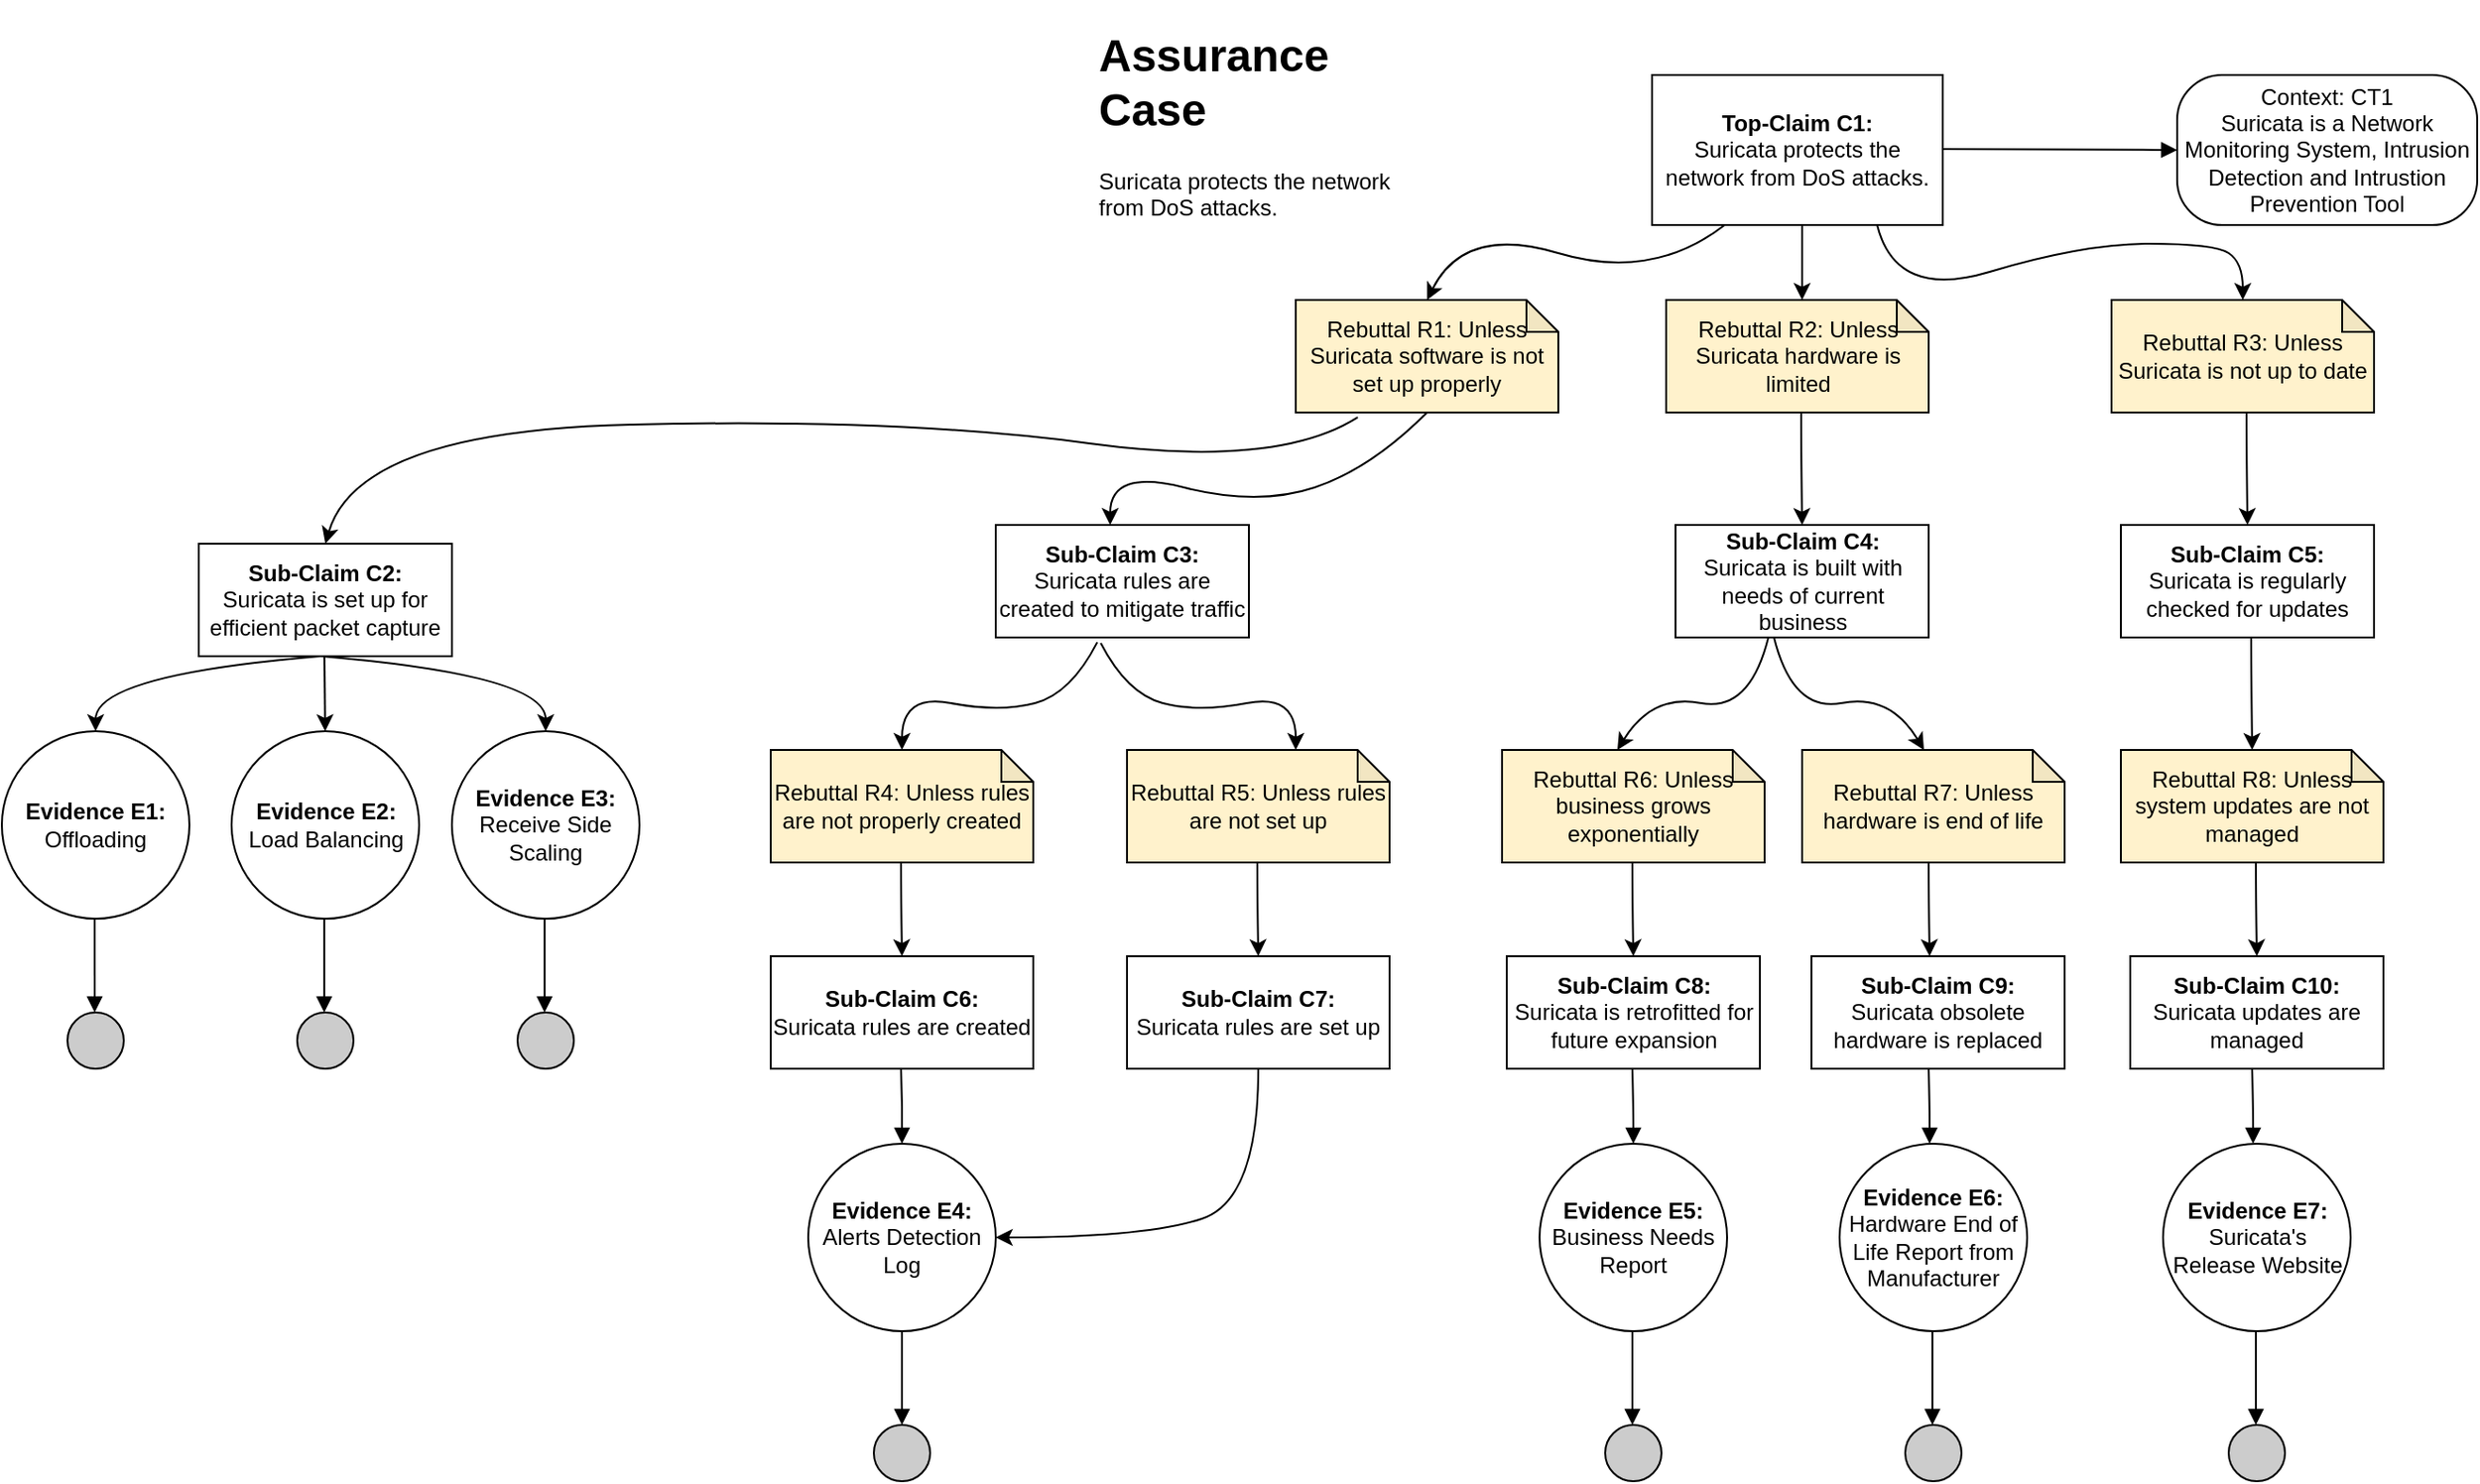 <mxfile version="24.7.17">
  <diagram name="Page-1" id="eh0xHPyXgeDAXax65Qsj">
    <mxGraphModel dx="2537" dy="878" grid="1" gridSize="10" guides="1" tooltips="1" connect="1" arrows="1" fold="1" page="1" pageScale="1" pageWidth="850" pageHeight="1100" math="0" shadow="0">
      <root>
        <mxCell id="0" />
        <mxCell id="1" parent="0" />
        <mxCell id="dZU5WLQ4Yzbyd16j06jQ-1" value="&lt;h1&gt;Assurance Case&lt;/h1&gt;&lt;p&gt;Suricata protects the network from DoS attacks.&lt;/p&gt;" style="text;html=1;strokeColor=none;fillColor=none;spacing=5;spacingTop=-20;whiteSpace=wrap;overflow=hidden;rounded=0;" vertex="1" parent="1">
          <mxGeometry x="20" y="20" width="190" height="150" as="geometry" />
        </mxCell>
        <mxCell id="dZU5WLQ4Yzbyd16j06jQ-2" value="&lt;b&gt;Top-Claim C1:&lt;br&gt;&lt;/b&gt;&lt;span style=&quot;text-align: left;&quot;&gt;Suricata protects the network from DoS attacks.&lt;/span&gt;" style="rounded=0;whiteSpace=wrap;html=1;" vertex="1" parent="1">
          <mxGeometry x="320" y="50" width="155" height="80" as="geometry" />
        </mxCell>
        <mxCell id="dZU5WLQ4Yzbyd16j06jQ-3" value="Context: CT1&lt;br&gt;Suricata is a Network Monitoring System, Intrusion Detection and Intrustion Prevention Tool" style="rounded=1;whiteSpace=wrap;html=1;arcSize=30;" vertex="1" parent="1">
          <mxGeometry x="600" y="50" width="160" height="80" as="geometry" />
        </mxCell>
        <mxCell id="dZU5WLQ4Yzbyd16j06jQ-4" style="edgeStyle=orthogonalEdgeStyle;rounded=0;orthogonalLoop=1;jettySize=auto;html=1;exitX=1;exitY=0.5;exitDx=0;exitDy=0;entryX=0;entryY=0.5;entryDx=0;entryDy=0;endArrow=block;endFill=1;" edge="1" parent="1" target="dZU5WLQ4Yzbyd16j06jQ-3">
          <mxGeometry relative="1" as="geometry">
            <mxPoint x="475" y="89.5" as="sourcePoint" />
            <mxPoint x="580" y="89.5" as="targetPoint" />
          </mxGeometry>
        </mxCell>
        <mxCell id="dZU5WLQ4Yzbyd16j06jQ-6" value="Rebuttal R1: Unless Suricata software is not set up properly" style="shape=note;whiteSpace=wrap;html=1;backgroundOutline=1;darkOpacity=0.05;size=17;fillColor=#FFF2CC;" vertex="1" parent="1">
          <mxGeometry x="130" y="170" width="140" height="60" as="geometry" />
        </mxCell>
        <mxCell id="dZU5WLQ4Yzbyd16j06jQ-7" value="Rebuttal R2: Unless Suricata hardware is limited" style="shape=note;whiteSpace=wrap;html=1;backgroundOutline=1;darkOpacity=0.05;size=17;fillColor=#FFF2CC;" vertex="1" parent="1">
          <mxGeometry x="327.5" y="170" width="140" height="60" as="geometry" />
        </mxCell>
        <mxCell id="dZU5WLQ4Yzbyd16j06jQ-8" value="Rebuttal R3: Unless Suricata is not up to date" style="shape=note;whiteSpace=wrap;html=1;backgroundOutline=1;darkOpacity=0.05;size=17;fillColor=#FFF2CC;" vertex="1" parent="1">
          <mxGeometry x="565" y="170" width="140" height="60" as="geometry" />
        </mxCell>
        <mxCell id="dZU5WLQ4Yzbyd16j06jQ-11" value="" style="curved=1;endArrow=classic;html=1;rounded=0;entryX=0.5;entryY=0;entryDx=0;entryDy=0;exitX=0.25;exitY=1;exitDx=0;exitDy=0;entryPerimeter=0;" edge="1" parent="1" source="dZU5WLQ4Yzbyd16j06jQ-2" target="dZU5WLQ4Yzbyd16j06jQ-6">
          <mxGeometry width="50" height="50" relative="1" as="geometry">
            <mxPoint x="290" y="140" as="sourcePoint" />
            <mxPoint x="270" y="60" as="targetPoint" />
            <Array as="points">
              <mxPoint x="320" y="160" />
              <mxPoint x="220" y="130" />
            </Array>
          </mxGeometry>
        </mxCell>
        <mxCell id="dZU5WLQ4Yzbyd16j06jQ-12" value="" style="curved=1;endArrow=classic;html=1;rounded=0;" edge="1" parent="1">
          <mxGeometry width="50" height="50" relative="1" as="geometry">
            <mxPoint x="400" y="130" as="sourcePoint" />
            <mxPoint x="400" y="170" as="targetPoint" />
            <Array as="points">
              <mxPoint x="400" y="150" />
            </Array>
          </mxGeometry>
        </mxCell>
        <mxCell id="dZU5WLQ4Yzbyd16j06jQ-13" value="" style="curved=1;endArrow=classic;html=1;rounded=0;entryX=0.5;entryY=0;entryDx=0;entryDy=0;exitX=0.25;exitY=1;exitDx=0;exitDy=0;entryPerimeter=0;" edge="1" parent="1" target="dZU5WLQ4Yzbyd16j06jQ-8">
          <mxGeometry width="50" height="50" relative="1" as="geometry">
            <mxPoint x="440" y="130" as="sourcePoint" />
            <mxPoint x="589" y="170" as="targetPoint" />
            <Array as="points">
              <mxPoint x="450" y="170" />
              <mxPoint x="550" y="140" />
              <mxPoint x="620" y="140" />
              <mxPoint x="635" y="150" />
            </Array>
          </mxGeometry>
        </mxCell>
        <mxCell id="dZU5WLQ4Yzbyd16j06jQ-15" value="&lt;b&gt;Sub-Claim C3:&lt;br&gt;&lt;/b&gt;Suricata rules are created to mitigate traffic" style="rounded=0;whiteSpace=wrap;html=1;" vertex="1" parent="1">
          <mxGeometry x="-30" y="290" width="135" height="60" as="geometry" />
        </mxCell>
        <mxCell id="dZU5WLQ4Yzbyd16j06jQ-16" value="" style="curved=1;endArrow=classic;html=1;rounded=0;entryX=0.452;entryY=0;entryDx=0;entryDy=0;exitX=0.5;exitY=1;exitDx=0;exitDy=0;exitPerimeter=0;entryPerimeter=0;" edge="1" parent="1" source="dZU5WLQ4Yzbyd16j06jQ-6" target="dZU5WLQ4Yzbyd16j06jQ-15">
          <mxGeometry width="50" height="50" relative="1" as="geometry">
            <mxPoint x="169" y="250" as="sourcePoint" />
            <mxPoint x="20" y="290" as="targetPoint" />
            <Array as="points">
              <mxPoint x="170" y="260" />
              <mxPoint x="110" y="280" />
              <mxPoint x="31" y="260" />
            </Array>
          </mxGeometry>
        </mxCell>
        <mxCell id="dZU5WLQ4Yzbyd16j06jQ-17" value="Rebuttal R4: Unless rules are not properly created" style="shape=note;whiteSpace=wrap;html=1;backgroundOutline=1;darkOpacity=0.05;size=17;fillColor=#FFF2CC;" vertex="1" parent="1">
          <mxGeometry x="-150" y="410" width="140" height="60" as="geometry" />
        </mxCell>
        <mxCell id="dZU5WLQ4Yzbyd16j06jQ-19" value="Rebuttal R5: Unless rules are not set up" style="shape=note;whiteSpace=wrap;html=1;backgroundOutline=1;darkOpacity=0.05;size=17;fillColor=#FFF2CC;" vertex="1" parent="1">
          <mxGeometry x="40" y="410" width="140" height="60" as="geometry" />
        </mxCell>
        <mxCell id="dZU5WLQ4Yzbyd16j06jQ-21" value="&lt;b&gt;Sub-Claim C6:&lt;br&gt;&lt;/b&gt;Suricata rules are created" style="rounded=0;whiteSpace=wrap;html=1;" vertex="1" parent="1">
          <mxGeometry x="-150" y="520" width="140" height="60" as="geometry" />
        </mxCell>
        <mxCell id="dZU5WLQ4Yzbyd16j06jQ-22" value="&lt;b&gt;Sub-Claim C7:&lt;br&gt;&lt;/b&gt;Suricata rules are set up" style="rounded=0;whiteSpace=wrap;html=1;" vertex="1" parent="1">
          <mxGeometry x="40" y="520" width="140" height="60" as="geometry" />
        </mxCell>
        <mxCell id="dZU5WLQ4Yzbyd16j06jQ-23" value="" style="curved=1;endArrow=classic;html=1;rounded=0;entryX=0.5;entryY=0;entryDx=0;entryDy=0;" edge="1" parent="1" target="dZU5WLQ4Yzbyd16j06jQ-21">
          <mxGeometry width="50" height="50" relative="1" as="geometry">
            <mxPoint x="-80.5" y="470" as="sourcePoint" />
            <mxPoint x="-80.5" y="510" as="targetPoint" />
            <Array as="points">
              <mxPoint x="-80.5" y="490" />
            </Array>
          </mxGeometry>
        </mxCell>
        <mxCell id="dZU5WLQ4Yzbyd16j06jQ-24" value="" style="curved=1;endArrow=classic;html=1;rounded=0;entryX=0.5;entryY=0;entryDx=0;entryDy=0;" edge="1" parent="1">
          <mxGeometry width="50" height="50" relative="1" as="geometry">
            <mxPoint x="109.5" y="470" as="sourcePoint" />
            <mxPoint x="110" y="520" as="targetPoint" />
            <Array as="points">
              <mxPoint x="109.5" y="490" />
            </Array>
          </mxGeometry>
        </mxCell>
        <mxCell id="dZU5WLQ4Yzbyd16j06jQ-25" value="&lt;b&gt;Sub-Claim C4:&lt;br&gt;&lt;/b&gt;Suricata is built with needs of current business" style="rounded=0;whiteSpace=wrap;html=1;" vertex="1" parent="1">
          <mxGeometry x="332.5" y="290" width="135" height="60" as="geometry" />
        </mxCell>
        <mxCell id="dZU5WLQ4Yzbyd16j06jQ-26" value="" style="curved=1;endArrow=classic;html=1;rounded=0;entryX=0.5;entryY=0;entryDx=0;entryDy=0;" edge="1" parent="1" target="dZU5WLQ4Yzbyd16j06jQ-25">
          <mxGeometry width="50" height="50" relative="1" as="geometry">
            <mxPoint x="399.5" y="230" as="sourcePoint" />
            <mxPoint x="399.5" y="270" as="targetPoint" />
            <Array as="points">
              <mxPoint x="399.5" y="250" />
            </Array>
          </mxGeometry>
        </mxCell>
        <mxCell id="dZU5WLQ4Yzbyd16j06jQ-27" value="&lt;b&gt;Sub-Claim C5:&lt;br&gt;&lt;/b&gt;Suricata is regularly checked for updates" style="rounded=0;whiteSpace=wrap;html=1;" vertex="1" parent="1">
          <mxGeometry x="570" y="290" width="135" height="60" as="geometry" />
        </mxCell>
        <mxCell id="dZU5WLQ4Yzbyd16j06jQ-28" value="Rebuttal R6: Unless business grows exponentially" style="shape=note;whiteSpace=wrap;html=1;backgroundOutline=1;darkOpacity=0.05;size=17;fillColor=#FFF2CC;" vertex="1" parent="1">
          <mxGeometry x="240" y="410" width="140" height="60" as="geometry" />
        </mxCell>
        <mxCell id="dZU5WLQ4Yzbyd16j06jQ-33" value="" style="curved=1;endArrow=classic;html=1;rounded=0;entryX=0;entryY=0;entryDx=61.5;entryDy=0;exitX=0.25;exitY=1;exitDx=0;exitDy=0;entryPerimeter=0;" edge="1" parent="1" target="dZU5WLQ4Yzbyd16j06jQ-28">
          <mxGeometry width="50" height="50" relative="1" as="geometry">
            <mxPoint x="382" y="350" as="sourcePoint" />
            <mxPoint x="320" y="410" as="targetPoint" />
            <Array as="points">
              <mxPoint x="372" y="390" />
              <mxPoint x="320" y="380" />
            </Array>
          </mxGeometry>
        </mxCell>
        <mxCell id="dZU5WLQ4Yzbyd16j06jQ-34" value="" style="curved=1;endArrow=classic;html=1;rounded=0;entryX=0;entryY=0;entryDx=61.5;entryDy=0;exitX=0.25;exitY=1;exitDx=0;exitDy=0;entryPerimeter=0;" edge="1" parent="1">
          <mxGeometry width="50" height="50" relative="1" as="geometry">
            <mxPoint x="385" y="350" as="sourcePoint" />
            <mxPoint x="465" y="410" as="targetPoint" />
            <Array as="points">
              <mxPoint x="395" y="390" />
              <mxPoint x="447" y="380" />
            </Array>
          </mxGeometry>
        </mxCell>
        <mxCell id="dZU5WLQ4Yzbyd16j06jQ-35" value="Rebuttal R7: Unless hardware is end of life" style="shape=note;whiteSpace=wrap;html=1;backgroundOutline=1;darkOpacity=0.05;size=17;fillColor=#FFF2CC;" vertex="1" parent="1">
          <mxGeometry x="400" y="410" width="140" height="60" as="geometry" />
        </mxCell>
        <mxCell id="dZU5WLQ4Yzbyd16j06jQ-36" value="&lt;b&gt;Sub-Claim C8:&lt;br&gt;&lt;/b&gt;Suricata is retrofitted for future expansion" style="rounded=0;whiteSpace=wrap;html=1;" vertex="1" parent="1">
          <mxGeometry x="242.5" y="520" width="135" height="60" as="geometry" />
        </mxCell>
        <mxCell id="dZU5WLQ4Yzbyd16j06jQ-37" value="&lt;b&gt;Sub-Claim C9:&lt;br&gt;&lt;/b&gt;Suricata obsolete hardware is replaced" style="rounded=0;whiteSpace=wrap;html=1;" vertex="1" parent="1">
          <mxGeometry x="405" y="520" width="135" height="60" as="geometry" />
        </mxCell>
        <mxCell id="dZU5WLQ4Yzbyd16j06jQ-38" value="" style="curved=1;endArrow=classic;html=1;rounded=0;entryX=0.5;entryY=0;entryDx=0;entryDy=0;" edge="1" parent="1">
          <mxGeometry width="50" height="50" relative="1" as="geometry">
            <mxPoint x="309.5" y="470" as="sourcePoint" />
            <mxPoint x="310" y="520" as="targetPoint" />
            <Array as="points">
              <mxPoint x="309.5" y="490" />
            </Array>
          </mxGeometry>
        </mxCell>
        <mxCell id="dZU5WLQ4Yzbyd16j06jQ-39" value="" style="curved=1;endArrow=classic;html=1;rounded=0;entryX=0.5;entryY=0;entryDx=0;entryDy=0;" edge="1" parent="1">
          <mxGeometry width="50" height="50" relative="1" as="geometry">
            <mxPoint x="467.5" y="470" as="sourcePoint" />
            <mxPoint x="468" y="520" as="targetPoint" />
            <Array as="points">
              <mxPoint x="467.5" y="490" />
            </Array>
          </mxGeometry>
        </mxCell>
        <mxCell id="dZU5WLQ4Yzbyd16j06jQ-40" value="" style="curved=1;endArrow=classic;html=1;rounded=0;entryX=0.5;entryY=0;entryDx=0;entryDy=0;" edge="1" parent="1">
          <mxGeometry width="50" height="50" relative="1" as="geometry">
            <mxPoint x="637" y="230" as="sourcePoint" />
            <mxPoint x="637.5" y="290" as="targetPoint" />
            <Array as="points">
              <mxPoint x="637" y="250" />
            </Array>
          </mxGeometry>
        </mxCell>
        <mxCell id="dZU5WLQ4Yzbyd16j06jQ-42" style="edgeStyle=orthogonalEdgeStyle;curved=1;rounded=0;orthogonalLoop=1;jettySize=auto;html=1;entryX=0.5;entryY=0;entryDx=0;entryDy=0;endArrow=block;endFill=1;" edge="1" parent="1" target="dZU5WLQ4Yzbyd16j06jQ-43">
          <mxGeometry relative="1" as="geometry">
            <mxPoint x="-80" y="720" as="sourcePoint" />
            <Array as="points">
              <mxPoint x="-80" y="770" />
              <mxPoint x="-80" y="770" />
            </Array>
          </mxGeometry>
        </mxCell>
        <mxCell id="dZU5WLQ4Yzbyd16j06jQ-43" value="" style="ellipse;whiteSpace=wrap;html=1;aspect=fixed;fillColor=#CCCCCC;" vertex="1" parent="1">
          <mxGeometry x="-95" y="770" width="30" height="30" as="geometry" />
        </mxCell>
        <mxCell id="dZU5WLQ4Yzbyd16j06jQ-44" value="&lt;b&gt;Evidence E4:&lt;/b&gt;&lt;br&gt;Alerts Detection Log" style="ellipse;whiteSpace=wrap;html=1;aspect=fixed;fillColor=#ffffff;rounded=0;" vertex="1" parent="1">
          <mxGeometry x="-130" y="620" width="100" height="100" as="geometry" />
        </mxCell>
        <mxCell id="dZU5WLQ4Yzbyd16j06jQ-45" style="edgeStyle=orthogonalEdgeStyle;curved=1;rounded=0;orthogonalLoop=1;jettySize=auto;html=1;entryX=0.5;entryY=0;entryDx=0;entryDy=0;endArrow=block;endFill=1;" edge="1" parent="1" target="dZU5WLQ4Yzbyd16j06jQ-44">
          <mxGeometry relative="1" as="geometry">
            <mxPoint x="-80.5" y="580" as="sourcePoint" />
            <mxPoint x="-80.5" y="610" as="targetPoint" />
            <Array as="points" />
          </mxGeometry>
        </mxCell>
        <mxCell id="dZU5WLQ4Yzbyd16j06jQ-50" value="Rebuttal R8: Unless system updates are not managed" style="shape=note;whiteSpace=wrap;html=1;backgroundOutline=1;darkOpacity=0.05;size=17;fillColor=#FFF2CC;" vertex="1" parent="1">
          <mxGeometry x="570" y="410" width="140" height="60" as="geometry" />
        </mxCell>
        <mxCell id="dZU5WLQ4Yzbyd16j06jQ-51" value="" style="curved=1;endArrow=classic;html=1;rounded=0;entryX=0.5;entryY=0;entryDx=0;entryDy=0;" edge="1" parent="1">
          <mxGeometry width="50" height="50" relative="1" as="geometry">
            <mxPoint x="639.5" y="350" as="sourcePoint" />
            <mxPoint x="640" y="410" as="targetPoint" />
            <Array as="points">
              <mxPoint x="639.5" y="370" />
            </Array>
          </mxGeometry>
        </mxCell>
        <mxCell id="dZU5WLQ4Yzbyd16j06jQ-52" value="&lt;b&gt;Sub-Claim C10:&lt;br&gt;&lt;/b&gt;Suricata updates are managed" style="rounded=0;whiteSpace=wrap;html=1;" vertex="1" parent="1">
          <mxGeometry x="575" y="520" width="135" height="60" as="geometry" />
        </mxCell>
        <mxCell id="dZU5WLQ4Yzbyd16j06jQ-53" value="" style="curved=1;endArrow=classic;html=1;rounded=0;entryX=0.5;entryY=0;entryDx=0;entryDy=0;" edge="1" parent="1">
          <mxGeometry width="50" height="50" relative="1" as="geometry">
            <mxPoint x="642" y="470" as="sourcePoint" />
            <mxPoint x="642.5" y="520" as="targetPoint" />
            <Array as="points">
              <mxPoint x="642" y="490" />
            </Array>
          </mxGeometry>
        </mxCell>
        <mxCell id="dZU5WLQ4Yzbyd16j06jQ-54" value="&lt;b&gt;Evidence E5:&lt;/b&gt;&lt;br&gt;Business Needs Report" style="ellipse;whiteSpace=wrap;html=1;aspect=fixed;fillColor=#ffffff;rounded=0;" vertex="1" parent="1">
          <mxGeometry x="260" y="620" width="100" height="100" as="geometry" />
        </mxCell>
        <mxCell id="dZU5WLQ4Yzbyd16j06jQ-55" style="edgeStyle=orthogonalEdgeStyle;curved=1;rounded=0;orthogonalLoop=1;jettySize=auto;html=1;entryX=0.5;entryY=0;entryDx=0;entryDy=0;endArrow=block;endFill=1;" edge="1" parent="1">
          <mxGeometry relative="1" as="geometry">
            <mxPoint x="309.5" y="720" as="sourcePoint" />
            <mxPoint x="309.5" y="770" as="targetPoint" />
            <Array as="points">
              <mxPoint x="309.5" y="770" />
              <mxPoint x="309.5" y="770" />
            </Array>
          </mxGeometry>
        </mxCell>
        <mxCell id="dZU5WLQ4Yzbyd16j06jQ-56" value="" style="ellipse;whiteSpace=wrap;html=1;aspect=fixed;fillColor=#CCCCCC;" vertex="1" parent="1">
          <mxGeometry x="295" y="770" width="30" height="30" as="geometry" />
        </mxCell>
        <mxCell id="dZU5WLQ4Yzbyd16j06jQ-57" value="&lt;b&gt;Evidence E6:&lt;/b&gt;&lt;br&gt;Hardware End of Life Report from Manufacturer" style="ellipse;whiteSpace=wrap;html=1;aspect=fixed;fillColor=#ffffff;rounded=0;" vertex="1" parent="1">
          <mxGeometry x="420" y="620" width="100" height="100" as="geometry" />
        </mxCell>
        <mxCell id="dZU5WLQ4Yzbyd16j06jQ-58" style="edgeStyle=orthogonalEdgeStyle;curved=1;rounded=0;orthogonalLoop=1;jettySize=auto;html=1;entryX=0.5;entryY=0;entryDx=0;entryDy=0;endArrow=block;endFill=1;" edge="1" parent="1">
          <mxGeometry relative="1" as="geometry">
            <mxPoint x="469.5" y="720" as="sourcePoint" />
            <mxPoint x="469.5" y="770" as="targetPoint" />
            <Array as="points">
              <mxPoint x="469.5" y="770" />
              <mxPoint x="469.5" y="770" />
            </Array>
          </mxGeometry>
        </mxCell>
        <mxCell id="dZU5WLQ4Yzbyd16j06jQ-59" value="" style="ellipse;whiteSpace=wrap;html=1;aspect=fixed;fillColor=#CCCCCC;" vertex="1" parent="1">
          <mxGeometry x="455" y="770" width="30" height="30" as="geometry" />
        </mxCell>
        <mxCell id="dZU5WLQ4Yzbyd16j06jQ-60" style="edgeStyle=orthogonalEdgeStyle;curved=1;rounded=0;orthogonalLoop=1;jettySize=auto;html=1;entryX=0.5;entryY=0;entryDx=0;entryDy=0;endArrow=block;endFill=1;" edge="1" parent="1">
          <mxGeometry relative="1" as="geometry">
            <mxPoint x="309.5" y="580" as="sourcePoint" />
            <mxPoint x="310" y="620" as="targetPoint" />
            <Array as="points" />
          </mxGeometry>
        </mxCell>
        <mxCell id="dZU5WLQ4Yzbyd16j06jQ-61" style="edgeStyle=orthogonalEdgeStyle;curved=1;rounded=0;orthogonalLoop=1;jettySize=auto;html=1;entryX=0.5;entryY=0;entryDx=0;entryDy=0;endArrow=block;endFill=1;" edge="1" parent="1">
          <mxGeometry relative="1" as="geometry">
            <mxPoint x="467.5" y="580" as="sourcePoint" />
            <mxPoint x="468" y="620" as="targetPoint" />
            <Array as="points" />
          </mxGeometry>
        </mxCell>
        <mxCell id="dZU5WLQ4Yzbyd16j06jQ-62" value="&lt;b&gt;Evidence E7:&lt;/b&gt;&lt;br&gt;Suricata&#39;s Release Website" style="ellipse;whiteSpace=wrap;html=1;aspect=fixed;fillColor=#ffffff;rounded=0;" vertex="1" parent="1">
          <mxGeometry x="592.5" y="620" width="100" height="100" as="geometry" />
        </mxCell>
        <mxCell id="dZU5WLQ4Yzbyd16j06jQ-63" style="edgeStyle=orthogonalEdgeStyle;curved=1;rounded=0;orthogonalLoop=1;jettySize=auto;html=1;entryX=0.5;entryY=0;entryDx=0;entryDy=0;endArrow=block;endFill=1;" edge="1" parent="1">
          <mxGeometry relative="1" as="geometry">
            <mxPoint x="642" y="720" as="sourcePoint" />
            <mxPoint x="642" y="770" as="targetPoint" />
            <Array as="points">
              <mxPoint x="642" y="770" />
              <mxPoint x="642" y="770" />
            </Array>
          </mxGeometry>
        </mxCell>
        <mxCell id="dZU5WLQ4Yzbyd16j06jQ-64" value="" style="ellipse;whiteSpace=wrap;html=1;aspect=fixed;fillColor=#CCCCCC;" vertex="1" parent="1">
          <mxGeometry x="627.5" y="770" width="30" height="30" as="geometry" />
        </mxCell>
        <mxCell id="dZU5WLQ4Yzbyd16j06jQ-65" style="edgeStyle=orthogonalEdgeStyle;curved=1;rounded=0;orthogonalLoop=1;jettySize=auto;html=1;entryX=0.5;entryY=0;entryDx=0;entryDy=0;endArrow=block;endFill=1;" edge="1" parent="1">
          <mxGeometry relative="1" as="geometry">
            <mxPoint x="640" y="580" as="sourcePoint" />
            <mxPoint x="640.5" y="620" as="targetPoint" />
            <Array as="points" />
          </mxGeometry>
        </mxCell>
        <mxCell id="dZU5WLQ4Yzbyd16j06jQ-66" value="" style="curved=1;endArrow=classic;html=1;rounded=0;exitX=0.5;exitY=1;exitDx=0;exitDy=0;entryX=1;entryY=0.5;entryDx=0;entryDy=0;" edge="1" parent="1" source="dZU5WLQ4Yzbyd16j06jQ-22" target="dZU5WLQ4Yzbyd16j06jQ-44">
          <mxGeometry width="50" height="50" relative="1" as="geometry">
            <mxPoint x="155" y="630" as="sourcePoint" />
            <mxPoint x="105" y="680" as="targetPoint" />
            <Array as="points">
              <mxPoint x="110" y="650" />
              <mxPoint x="50" y="670" />
            </Array>
          </mxGeometry>
        </mxCell>
        <mxCell id="dZU5WLQ4Yzbyd16j06jQ-67" value="" style="curved=1;endArrow=classic;html=1;rounded=0;entryX=0;entryY=0;entryDx=61.5;entryDy=0;exitX=0.401;exitY=1.043;exitDx=0;exitDy=0;entryPerimeter=0;exitPerimeter=0;" edge="1" parent="1" source="dZU5WLQ4Yzbyd16j06jQ-15">
          <mxGeometry width="50" height="50" relative="1" as="geometry">
            <mxPoint x="-18.0" y="350" as="sourcePoint" />
            <mxPoint x="-80.0" y="410" as="targetPoint" />
            <Array as="points">
              <mxPoint x="10" y="380" />
              <mxPoint x="-28.0" y="390" />
              <mxPoint x="-80.0" y="380" />
            </Array>
          </mxGeometry>
        </mxCell>
        <mxCell id="dZU5WLQ4Yzbyd16j06jQ-69" value="" style="curved=1;endArrow=classic;html=1;rounded=0;entryX=0;entryY=0;entryDx=61.5;entryDy=0;exitX=0.401;exitY=1.043;exitDx=0;exitDy=0;entryPerimeter=0;exitPerimeter=0;" edge="1" parent="1">
          <mxGeometry width="50" height="50" relative="1" as="geometry">
            <mxPoint x="26.0" y="353" as="sourcePoint" />
            <mxPoint x="130.0" y="410" as="targetPoint" />
            <Array as="points">
              <mxPoint x="40.0" y="380" />
              <mxPoint x="78.0" y="390" />
              <mxPoint x="130.0" y="380" />
            </Array>
          </mxGeometry>
        </mxCell>
        <mxCell id="dZU5WLQ4Yzbyd16j06jQ-72" value="&lt;b&gt;Sub-Claim C2:&lt;br&gt;&lt;/b&gt;Suricata is set up for efficient packet capture" style="rounded=0;whiteSpace=wrap;html=1;" vertex="1" parent="1">
          <mxGeometry x="-455" y="300" width="135" height="60" as="geometry" />
        </mxCell>
        <mxCell id="dZU5WLQ4Yzbyd16j06jQ-73" value="&lt;b&gt;Evidence E2:&lt;/b&gt;&lt;br&gt;Load Balancing" style="ellipse;whiteSpace=wrap;html=1;aspect=fixed;fillColor=#ffffff;rounded=0;" vertex="1" parent="1">
          <mxGeometry x="-437.5" y="400" width="100" height="100" as="geometry" />
        </mxCell>
        <mxCell id="dZU5WLQ4Yzbyd16j06jQ-74" value="&lt;b&gt;Evidence E3:&lt;/b&gt;&lt;br&gt;Receive Side Scaling" style="ellipse;whiteSpace=wrap;html=1;aspect=fixed;fillColor=#ffffff;rounded=0;" vertex="1" parent="1">
          <mxGeometry x="-320" y="400" width="100" height="100" as="geometry" />
        </mxCell>
        <mxCell id="dZU5WLQ4Yzbyd16j06jQ-75" value="&lt;b&gt;Evidence E1:&lt;/b&gt;&lt;br&gt;Offloading" style="ellipse;whiteSpace=wrap;html=1;aspect=fixed;fillColor=#ffffff;rounded=0;" vertex="1" parent="1">
          <mxGeometry x="-560" y="400" width="100" height="100" as="geometry" />
        </mxCell>
        <mxCell id="dZU5WLQ4Yzbyd16j06jQ-76" value="" style="curved=1;endArrow=classic;html=1;rounded=0;entryX=0.5;entryY=0;entryDx=0;entryDy=0;exitX=0.236;exitY=1.043;exitDx=0;exitDy=0;exitPerimeter=0;" edge="1" parent="1" source="dZU5WLQ4Yzbyd16j06jQ-6" target="dZU5WLQ4Yzbyd16j06jQ-72">
          <mxGeometry width="50" height="50" relative="1" as="geometry">
            <mxPoint x="-50" y="230" as="sourcePoint" />
            <mxPoint x="-219" y="290" as="targetPoint" />
            <Array as="points">
              <mxPoint x="120" y="260" />
              <mxPoint x="-80" y="233" />
              <mxPoint x="-370" y="240" />
            </Array>
          </mxGeometry>
        </mxCell>
        <mxCell id="dZU5WLQ4Yzbyd16j06jQ-81" value="" style="curved=1;endArrow=classic;html=1;rounded=0;entryX=0.5;entryY=0;entryDx=0;entryDy=0;" edge="1" parent="1">
          <mxGeometry width="50" height="50" relative="1" as="geometry">
            <mxPoint x="-388" y="360" as="sourcePoint" />
            <mxPoint x="-387.59" y="400" as="targetPoint" />
            <Array as="points">
              <mxPoint x="-388.09" y="360" />
            </Array>
          </mxGeometry>
        </mxCell>
        <mxCell id="dZU5WLQ4Yzbyd16j06jQ-82" value="" style="curved=1;endArrow=classic;html=1;rounded=0;entryX=0.4;entryY=0;entryDx=0;entryDy=0;entryPerimeter=0;" edge="1" parent="1">
          <mxGeometry width="50" height="50" relative="1" as="geometry">
            <mxPoint x="-390" y="360" as="sourcePoint" />
            <mxPoint x="-510" y="400" as="targetPoint" />
            <Array as="points">
              <mxPoint x="-510" y="370" />
            </Array>
          </mxGeometry>
        </mxCell>
        <mxCell id="dZU5WLQ4Yzbyd16j06jQ-83" value="" style="curved=1;endArrow=classic;html=1;rounded=0;entryX=0.4;entryY=0;entryDx=0;entryDy=0;entryPerimeter=0;" edge="1" parent="1">
          <mxGeometry width="50" height="50" relative="1" as="geometry">
            <mxPoint x="-390" y="360" as="sourcePoint" />
            <mxPoint x="-270" y="400" as="targetPoint" />
            <Array as="points">
              <mxPoint x="-270" y="370" />
            </Array>
          </mxGeometry>
        </mxCell>
        <mxCell id="dZU5WLQ4Yzbyd16j06jQ-88" style="edgeStyle=orthogonalEdgeStyle;curved=1;rounded=0;orthogonalLoop=1;jettySize=auto;html=1;entryX=0.5;entryY=0;entryDx=0;entryDy=0;endArrow=block;endFill=1;" edge="1" parent="1">
          <mxGeometry relative="1" as="geometry">
            <mxPoint x="-510.53" y="500" as="sourcePoint" />
            <mxPoint x="-510.53" y="550" as="targetPoint" />
            <Array as="points">
              <mxPoint x="-510.53" y="550" />
              <mxPoint x="-510.53" y="550" />
            </Array>
          </mxGeometry>
        </mxCell>
        <mxCell id="dZU5WLQ4Yzbyd16j06jQ-89" style="edgeStyle=orthogonalEdgeStyle;curved=1;rounded=0;orthogonalLoop=1;jettySize=auto;html=1;entryX=0.5;entryY=0;entryDx=0;entryDy=0;endArrow=block;endFill=1;" edge="1" parent="1">
          <mxGeometry relative="1" as="geometry">
            <mxPoint x="-388.09" y="500" as="sourcePoint" />
            <mxPoint x="-388.09" y="550" as="targetPoint" />
            <Array as="points">
              <mxPoint x="-388.09" y="550" />
              <mxPoint x="-388.09" y="550" />
            </Array>
          </mxGeometry>
        </mxCell>
        <mxCell id="dZU5WLQ4Yzbyd16j06jQ-90" style="edgeStyle=orthogonalEdgeStyle;curved=1;rounded=0;orthogonalLoop=1;jettySize=auto;html=1;entryX=0.5;entryY=0;entryDx=0;entryDy=0;endArrow=block;endFill=1;" edge="1" parent="1">
          <mxGeometry relative="1" as="geometry">
            <mxPoint x="-270.59" y="500" as="sourcePoint" />
            <mxPoint x="-270.59" y="550" as="targetPoint" />
            <Array as="points">
              <mxPoint x="-270.59" y="550" />
              <mxPoint x="-270.59" y="550" />
            </Array>
          </mxGeometry>
        </mxCell>
        <mxCell id="dZU5WLQ4Yzbyd16j06jQ-91" value="" style="ellipse;whiteSpace=wrap;html=1;aspect=fixed;fillColor=#CCCCCC;" vertex="1" parent="1">
          <mxGeometry x="-402.5" y="550" width="30" height="30" as="geometry" />
        </mxCell>
        <mxCell id="dZU5WLQ4Yzbyd16j06jQ-92" value="" style="ellipse;whiteSpace=wrap;html=1;aspect=fixed;fillColor=#CCCCCC;" vertex="1" parent="1">
          <mxGeometry x="-525" y="550" width="30" height="30" as="geometry" />
        </mxCell>
        <mxCell id="dZU5WLQ4Yzbyd16j06jQ-93" value="" style="ellipse;whiteSpace=wrap;html=1;aspect=fixed;fillColor=#CCCCCC;" vertex="1" parent="1">
          <mxGeometry x="-285" y="550" width="30" height="30" as="geometry" />
        </mxCell>
      </root>
    </mxGraphModel>
  </diagram>
</mxfile>
